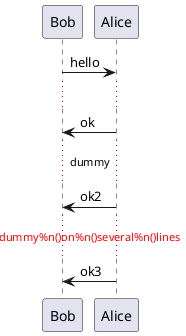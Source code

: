{
  "sha1": "o8qwbmxxw6emf5jqlbgl1x1txaltaaz",
  "insertion": {
    "when": "2024-06-04T17:28:39.526Z",
    "url": "http://wiki.plantuml.net/site/style-evolution",
    "user": "plantuml@gmail.com"
  }
}
@startuml
skinparam usebetastyle true

Bob -> Alice : hello
...
Alice -> Bob : ok
...dummy...
Alice -> Bob : ok2

<style>
delay {
  FontColor red
}
</style>
...dummy%n()on%n()several%n()lines...
Alice -> Bob : ok3
@enduml
